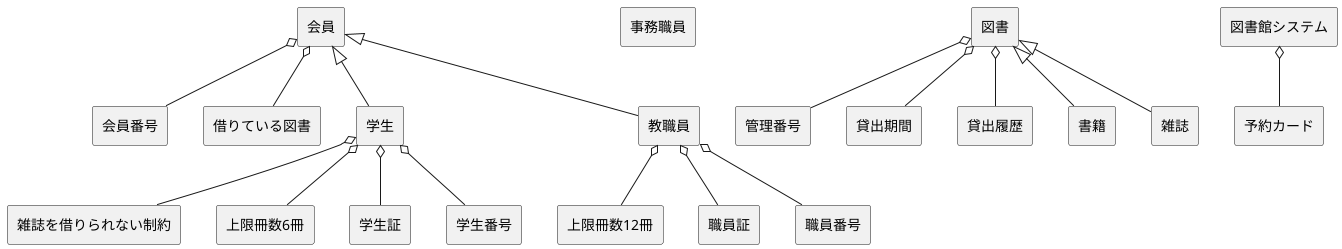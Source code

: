 @startuml 大原情報科学大学・図書館システムドメインモデル図
skinparam componentStyle rectangle
[会員] o-- [会員番号]
[会員] o-- [借りている図書]
[会員] <|-- [学生]
[会員] <|-- [教職員]

[学生] o-- [雑誌を借りられない制約]
[学生] o-- [上限冊数6冊]
[学生] o-- [学生証]
[学生] o-- [学生番号]

[教職員] o-- [上限冊数12冊]
[教職員] o-- [職員証]
[教職員] o-- [職員番号]

[事務職員]

[図書] o-- [管理番号]
[図書] o-- [貸出期間]
[図書] o-- [貸出履歴]
[図書] <|-- [書籍]
[図書] <|-- [雑誌]

[図書館システム] o-- [予約カード]

@enduml